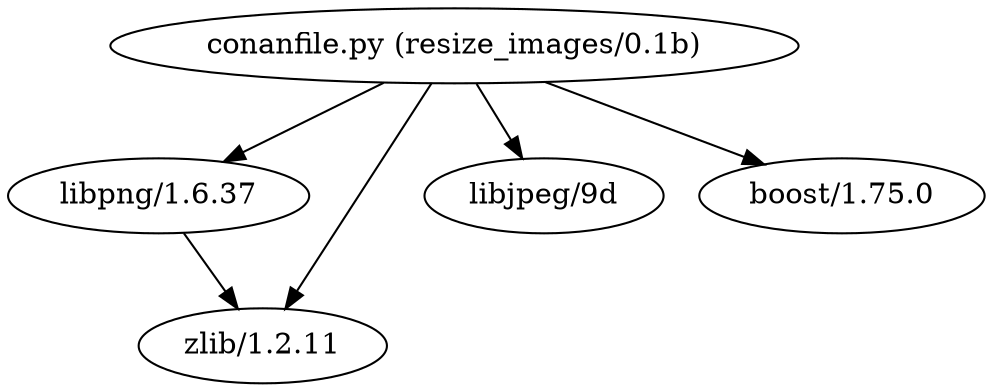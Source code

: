 digraph {
        "libpng/1.6.37" -> "zlib/1.2.11"
        "conanfile.py (resize_images/0.1b)" -> "zlib/1.2.11"
        "conanfile.py (resize_images/0.1b)" -> "libpng/1.6.37"
        "conanfile.py (resize_images/0.1b)" -> "libjpeg/9d"
        "conanfile.py (resize_images/0.1b)" -> "boost/1.75.0"
}
